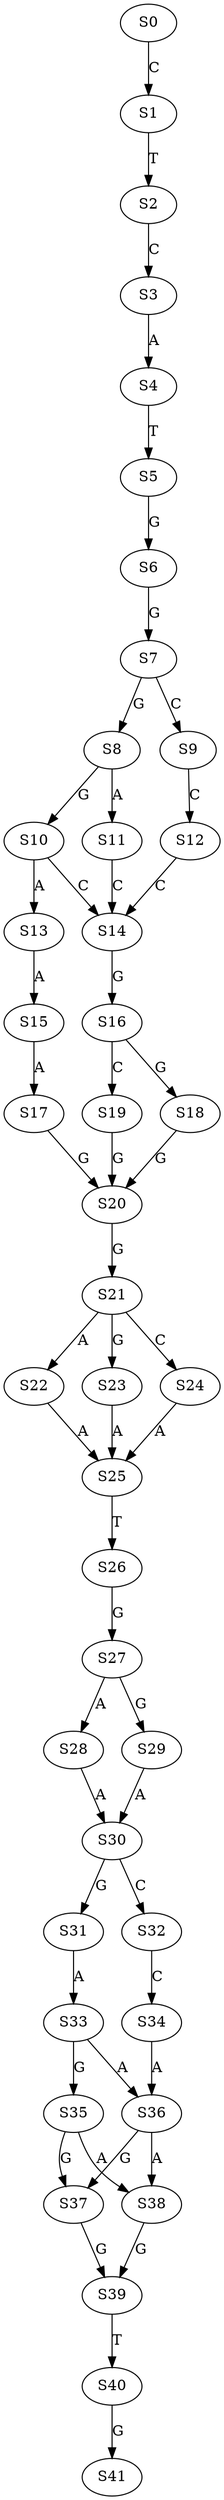strict digraph  {
	S0 -> S1 [ label = C ];
	S1 -> S2 [ label = T ];
	S2 -> S3 [ label = C ];
	S3 -> S4 [ label = A ];
	S4 -> S5 [ label = T ];
	S5 -> S6 [ label = G ];
	S6 -> S7 [ label = G ];
	S7 -> S8 [ label = G ];
	S7 -> S9 [ label = C ];
	S8 -> S10 [ label = G ];
	S8 -> S11 [ label = A ];
	S9 -> S12 [ label = C ];
	S10 -> S13 [ label = A ];
	S10 -> S14 [ label = C ];
	S11 -> S14 [ label = C ];
	S12 -> S14 [ label = C ];
	S13 -> S15 [ label = A ];
	S14 -> S16 [ label = G ];
	S15 -> S17 [ label = A ];
	S16 -> S18 [ label = G ];
	S16 -> S19 [ label = C ];
	S17 -> S20 [ label = G ];
	S18 -> S20 [ label = G ];
	S19 -> S20 [ label = G ];
	S20 -> S21 [ label = G ];
	S21 -> S22 [ label = A ];
	S21 -> S23 [ label = G ];
	S21 -> S24 [ label = C ];
	S22 -> S25 [ label = A ];
	S23 -> S25 [ label = A ];
	S24 -> S25 [ label = A ];
	S25 -> S26 [ label = T ];
	S26 -> S27 [ label = G ];
	S27 -> S28 [ label = A ];
	S27 -> S29 [ label = G ];
	S28 -> S30 [ label = A ];
	S29 -> S30 [ label = A ];
	S30 -> S31 [ label = G ];
	S30 -> S32 [ label = C ];
	S31 -> S33 [ label = A ];
	S32 -> S34 [ label = C ];
	S33 -> S35 [ label = G ];
	S33 -> S36 [ label = A ];
	S34 -> S36 [ label = A ];
	S35 -> S37 [ label = G ];
	S35 -> S38 [ label = A ];
	S36 -> S38 [ label = A ];
	S36 -> S37 [ label = G ];
	S37 -> S39 [ label = G ];
	S38 -> S39 [ label = G ];
	S39 -> S40 [ label = T ];
	S40 -> S41 [ label = G ];
}
